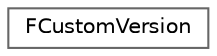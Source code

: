digraph "Graphical Class Hierarchy"
{
 // INTERACTIVE_SVG=YES
 // LATEX_PDF_SIZE
  bgcolor="transparent";
  edge [fontname=Helvetica,fontsize=10,labelfontname=Helvetica,labelfontsize=10];
  node [fontname=Helvetica,fontsize=10,shape=box,height=0.2,width=0.4];
  rankdir="LR";
  Node0 [id="Node000000",label="FCustomVersion",height=0.2,width=0.4,color="grey40", fillcolor="white", style="filled",URL="$d1/da9/structFCustomVersion.html",tooltip="Structure to hold unique custom key with its version."];
}
